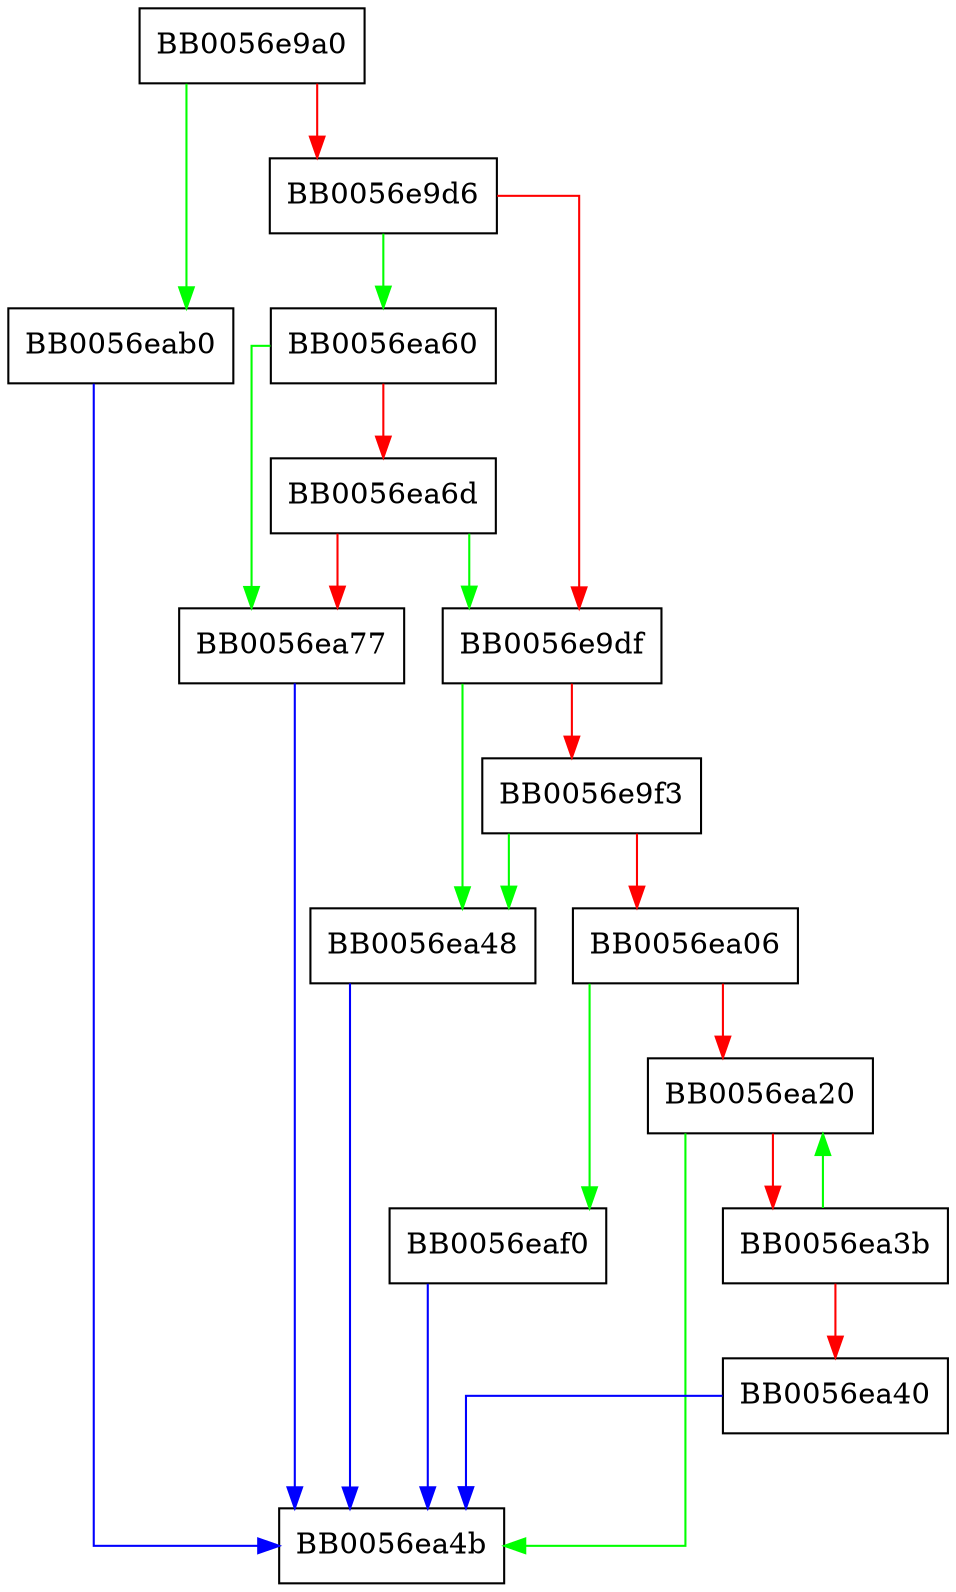 digraph CMS_EncryptedData_decrypt {
  node [shape="box"];
  graph [splines=ortho];
  BB0056e9a0 -> BB0056eab0 [color="green"];
  BB0056e9a0 -> BB0056e9d6 [color="red"];
  BB0056e9d6 -> BB0056ea60 [color="green"];
  BB0056e9d6 -> BB0056e9df [color="red"];
  BB0056e9df -> BB0056ea48 [color="green"];
  BB0056e9df -> BB0056e9f3 [color="red"];
  BB0056e9f3 -> BB0056ea48 [color="green"];
  BB0056e9f3 -> BB0056ea06 [color="red"];
  BB0056ea06 -> BB0056eaf0 [color="green"];
  BB0056ea06 -> BB0056ea20 [color="red"];
  BB0056ea20 -> BB0056ea4b [color="green"];
  BB0056ea20 -> BB0056ea3b [color="red"];
  BB0056ea3b -> BB0056ea20 [color="green"];
  BB0056ea3b -> BB0056ea40 [color="red"];
  BB0056ea40 -> BB0056ea4b [color="blue"];
  BB0056ea48 -> BB0056ea4b [color="blue"];
  BB0056ea60 -> BB0056ea77 [color="green"];
  BB0056ea60 -> BB0056ea6d [color="red"];
  BB0056ea6d -> BB0056e9df [color="green"];
  BB0056ea6d -> BB0056ea77 [color="red"];
  BB0056ea77 -> BB0056ea4b [color="blue"];
  BB0056eab0 -> BB0056ea4b [color="blue"];
  BB0056eaf0 -> BB0056ea4b [color="blue"];
}